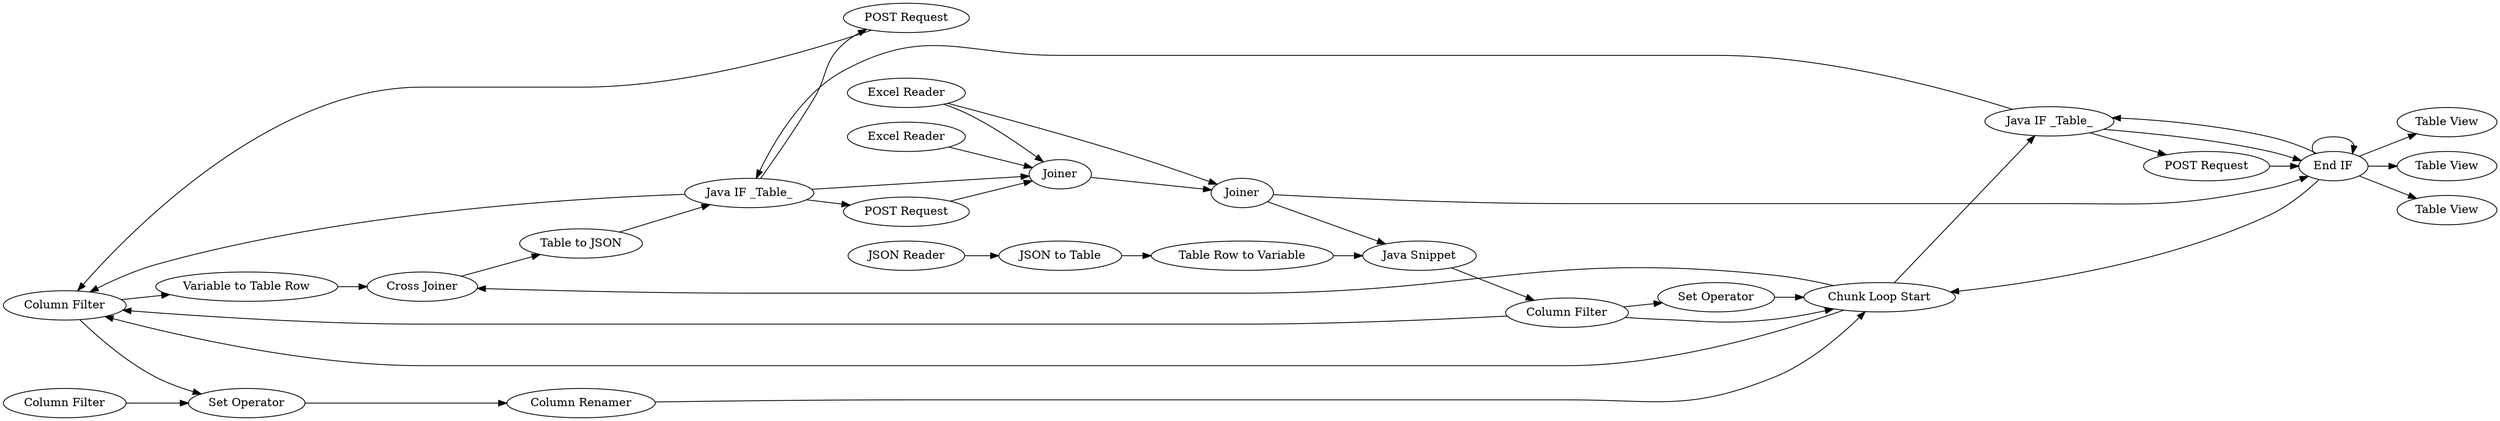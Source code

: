 digraph {
	18 -> 30
	5 -> 16
	32 -> 8
	13 -> 14
	16 -> 2
	2 -> 17
	28 -> 26
	17 -> 37
	14 -> 2
	26 -> 32
	27 -> 10
	12 -> 13
	35 -> 32
	36 -> 43
	17 -> 10
	18 -> 25
	36 -> 45
	8 -> 18
	31 -> 5
	37 -> 10
	17 -> 18
	36 -> 36
	19 -> 25
	3 -> 5
	32 -> 18
	35 -> 36
	10 -> 28
	10 -> 35
	36 -> 35
	32 -> 5
	34 -> 36
	3 -> 16
	36 -> 10
	32 -> 31
	30 -> 28
	25 -> 27
	36 -> 47
	35 -> 34
	10 -> 18
	16 -> 36
	1 -> 5
	27 [label="Column Renamer"]
	45 [label="Table View"]
	18 [label="Column Filter"]
	26 [label="Table to JSON"]
	8 [label="POST Request"]
	17 [label="Column Filter"]
	3 [label="Excel Reader"]
	19 [label="Column Filter"]
	31 [label="POST Request"]
	25 [label="Set Operator"]
	10 [label="Chunk Loop Start"]
	12 [label="JSON Reader"]
	16 [label=Joiner]
	30 [label="Variable to Table Row"]
	1 [label="Excel Reader"]
	28 [label="Cross Joiner"]
	47 [label="Table View"]
	14 [label="Table Row to Variable"]
	5 [label=Joiner]
	13 [label="JSON to Table"]
	35 [label="Java IF _Table_"]
	43 [label="Table View"]
	34 [label="POST Request"]
	36 [label="End IF"]
	32 [label="Java IF _Table_"]
	2 [label="Java Snippet"]
	37 [label="Set Operator"]
	rankdir=LR
}
